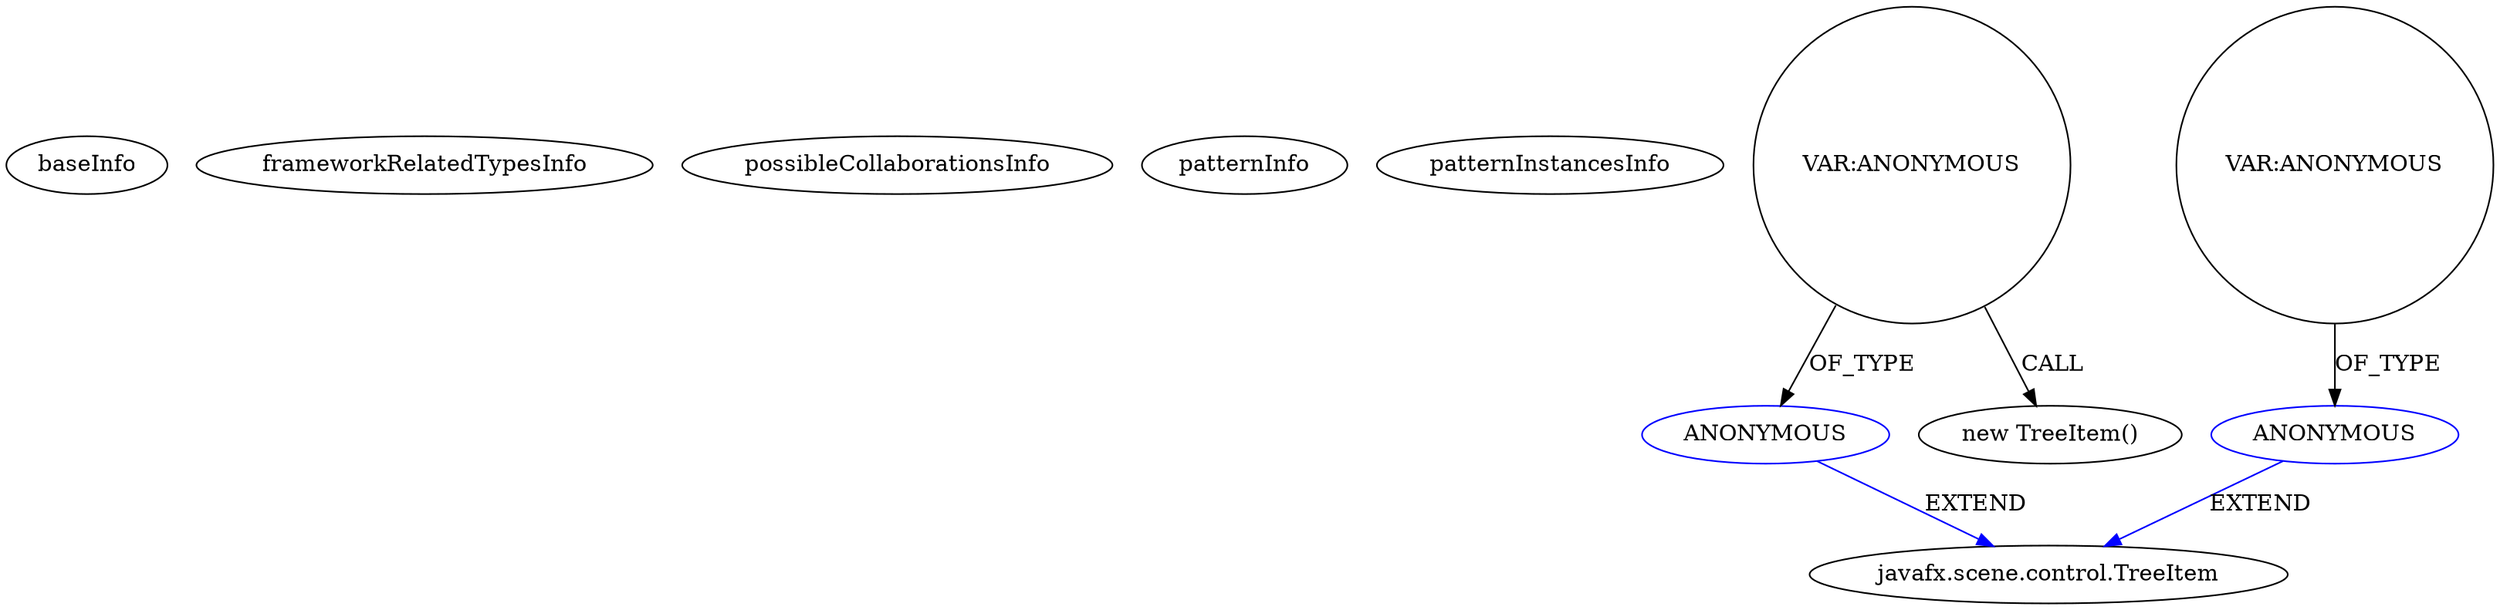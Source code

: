 digraph {
baseInfo[graphId=1998,category="pattern",isAnonymous=false,possibleRelation=false]
frameworkRelatedTypesInfo[]
possibleCollaborationsInfo[]
patternInfo[frequency=2.0,patternRootClient=null]
patternInstancesInfo[0="sannies-isoviewer-fx~/sannies-isoviewer-fx/isoviewer-fx-master/src/main/java/Example.java~Example~4066",1="sannies-isoviewer-fx~/sannies-isoviewer-fx/isoviewer-fx-master/src/main/java/com/googlecode/mp4parser/mp4inspector/IsoFileTreeView.java~IsoFileTreeView~4070"]
18[label="javafx.scene.control.TreeItem",vertexType="FRAMEWORK_CLASS_TYPE",isFrameworkType=false]
17[label="ANONYMOUS",vertexType="REFERENCE_ANONYMOUS_DECLARATION",isFrameworkType=false,color=blue]
31[label="ANONYMOUS",vertexType="REFERENCE_ANONYMOUS_DECLARATION",isFrameworkType=false,color=blue]
30[label="VAR:ANONYMOUS",vertexType="VARIABLE_EXPRESION",isFrameworkType=false,shape=circle]
16[label="VAR:ANONYMOUS",vertexType="VARIABLE_EXPRESION",isFrameworkType=false,shape=circle]
15[label="new TreeItem()",vertexType="CONSTRUCTOR_CALL",isFrameworkType=false]
16->17[label="OF_TYPE"]
16->15[label="CALL"]
17->18[label="EXTEND",color=blue]
31->18[label="EXTEND",color=blue]
30->31[label="OF_TYPE"]
}
